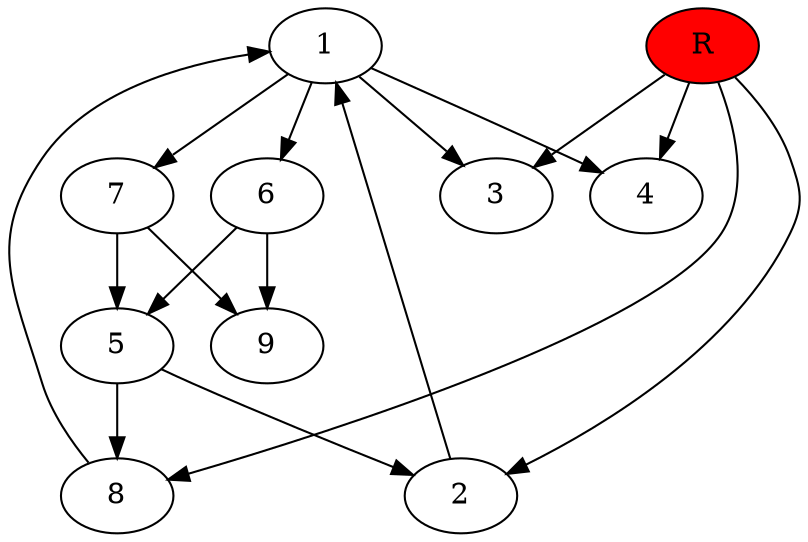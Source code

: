 digraph prb11876 {
	1
	2
	3
	4
	5
	6
	7
	8
	R [fillcolor="#ff0000" style=filled]
	1 -> 3
	1 -> 4
	1 -> 6
	1 -> 7
	2 -> 1
	5 -> 2
	5 -> 8
	6 -> 5
	6 -> 9
	7 -> 5
	7 -> 9
	8 -> 1
	R -> 2
	R -> 3
	R -> 4
	R -> 8
}
